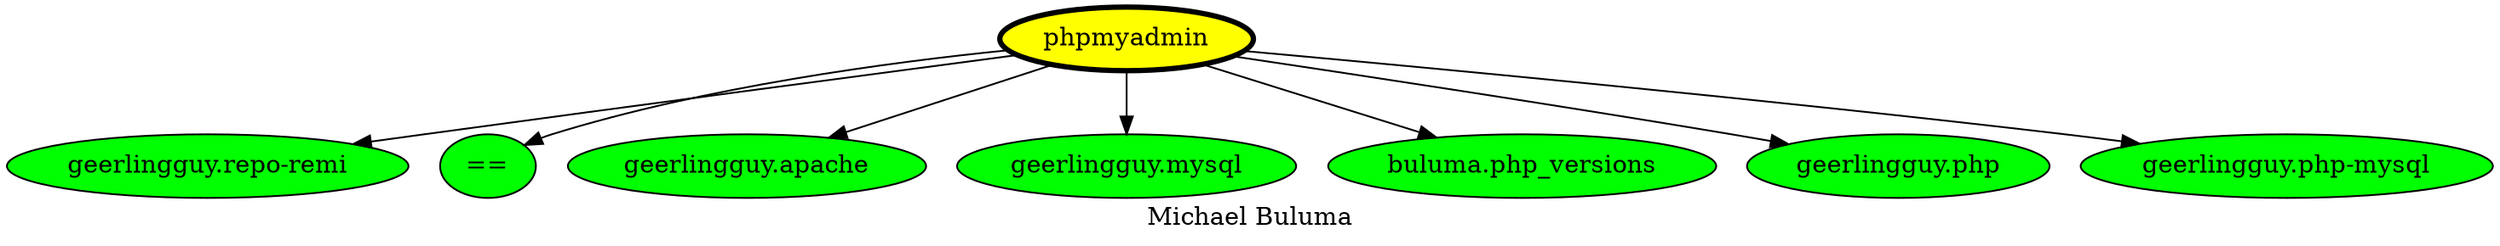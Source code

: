 digraph PhiloDilemma {
  label = "Michael Buluma" ;
  overlap=false
  {
    "phpmyadmin" [fillcolor=yellow style=filled penwidth=3]
    "geerlingguy.repo-remi" [fillcolor=green style=filled]
    "==" [fillcolor=green style=filled]
    "geerlingguy.apache" [fillcolor=green style=filled]
    "geerlingguy.mysql" [fillcolor=green style=filled]
    "buluma.php_versions" [fillcolor=green style=filled]
    "geerlingguy.php" [fillcolor=green style=filled]
    "geerlingguy.php-mysql" [fillcolor=green style=filled]
  }
  "phpmyadmin" -> "geerlingguy.repo-remi"
  "phpmyadmin" -> "=="
  "phpmyadmin" -> "geerlingguy.apache"
  "phpmyadmin" -> "geerlingguy.mysql"
  "phpmyadmin" -> "buluma.php_versions"
  "phpmyadmin" -> "geerlingguy.php"
  "phpmyadmin" -> "geerlingguy.php-mysql"
}
